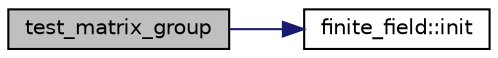 digraph "test_matrix_group"
{
  edge [fontname="Helvetica",fontsize="10",labelfontname="Helvetica",labelfontsize="10"];
  node [fontname="Helvetica",fontsize="10",shape=record];
  rankdir="LR";
  Node1975 [label="test_matrix_group",height=0.2,width=0.4,color="black", fillcolor="grey75", style="filled", fontcolor="black"];
  Node1975 -> Node1976 [color="midnightblue",fontsize="10",style="solid",fontname="Helvetica"];
  Node1976 [label="finite_field::init",height=0.2,width=0.4,color="black", fillcolor="white", style="filled",URL="$df/d5a/classfinite__field.html#a13e75e8165b27464935b50368ee8313c"];
}
